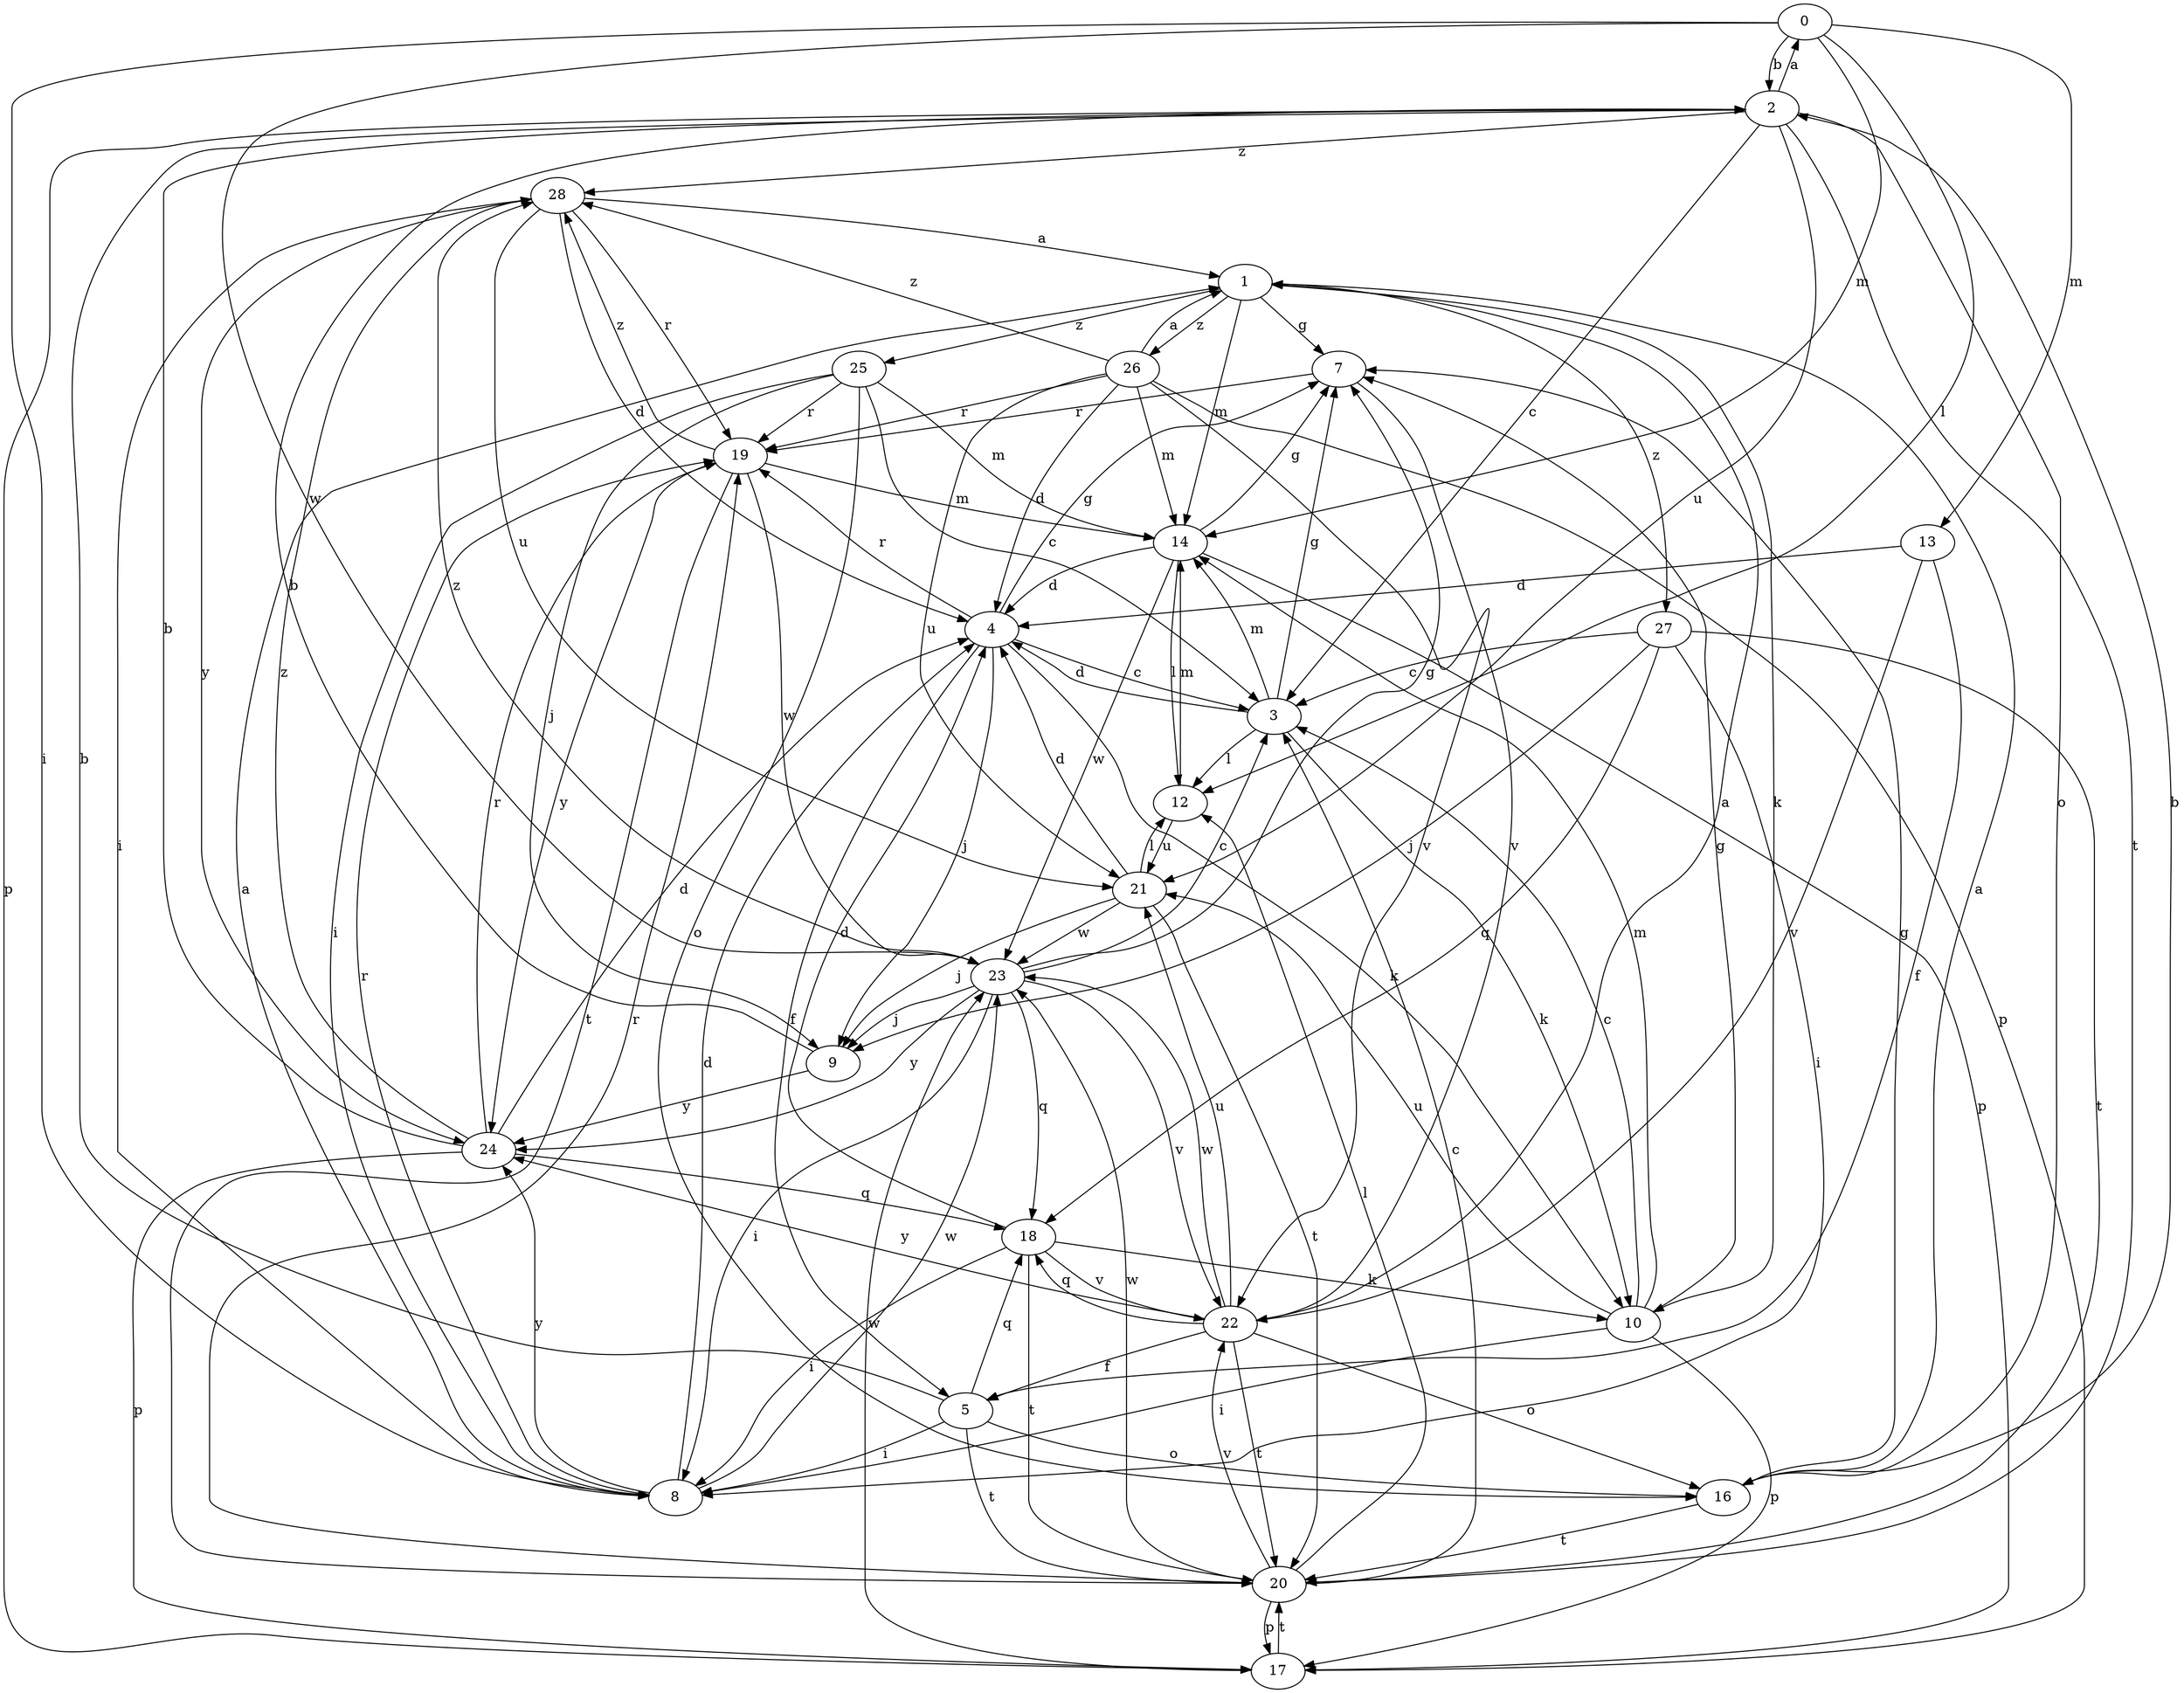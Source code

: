 strict digraph  {
0;
1;
2;
3;
4;
5;
7;
8;
9;
10;
12;
13;
14;
16;
17;
18;
19;
20;
21;
22;
23;
24;
25;
26;
27;
28;
0 -> 2  [label=b];
0 -> 8  [label=i];
0 -> 12  [label=l];
0 -> 13  [label=m];
0 -> 14  [label=m];
0 -> 23  [label=w];
1 -> 7  [label=g];
1 -> 10  [label=k];
1 -> 14  [label=m];
1 -> 25  [label=z];
1 -> 26  [label=z];
1 -> 27  [label=z];
2 -> 0  [label=a];
2 -> 3  [label=c];
2 -> 16  [label=o];
2 -> 17  [label=p];
2 -> 20  [label=t];
2 -> 21  [label=u];
2 -> 28  [label=z];
3 -> 4  [label=d];
3 -> 7  [label=g];
3 -> 10  [label=k];
3 -> 12  [label=l];
3 -> 14  [label=m];
4 -> 3  [label=c];
4 -> 5  [label=f];
4 -> 7  [label=g];
4 -> 9  [label=j];
4 -> 10  [label=k];
4 -> 19  [label=r];
5 -> 2  [label=b];
5 -> 8  [label=i];
5 -> 16  [label=o];
5 -> 18  [label=q];
5 -> 20  [label=t];
7 -> 19  [label=r];
7 -> 22  [label=v];
8 -> 1  [label=a];
8 -> 4  [label=d];
8 -> 19  [label=r];
8 -> 23  [label=w];
8 -> 24  [label=y];
9 -> 2  [label=b];
9 -> 24  [label=y];
10 -> 3  [label=c];
10 -> 7  [label=g];
10 -> 8  [label=i];
10 -> 14  [label=m];
10 -> 17  [label=p];
10 -> 21  [label=u];
12 -> 14  [label=m];
12 -> 21  [label=u];
13 -> 4  [label=d];
13 -> 5  [label=f];
13 -> 22  [label=v];
14 -> 4  [label=d];
14 -> 7  [label=g];
14 -> 12  [label=l];
14 -> 17  [label=p];
14 -> 23  [label=w];
16 -> 1  [label=a];
16 -> 2  [label=b];
16 -> 7  [label=g];
16 -> 20  [label=t];
17 -> 20  [label=t];
17 -> 23  [label=w];
18 -> 4  [label=d];
18 -> 8  [label=i];
18 -> 10  [label=k];
18 -> 20  [label=t];
18 -> 22  [label=v];
19 -> 14  [label=m];
19 -> 20  [label=t];
19 -> 23  [label=w];
19 -> 24  [label=y];
19 -> 28  [label=z];
20 -> 3  [label=c];
20 -> 12  [label=l];
20 -> 17  [label=p];
20 -> 19  [label=r];
20 -> 22  [label=v];
20 -> 23  [label=w];
21 -> 4  [label=d];
21 -> 9  [label=j];
21 -> 12  [label=l];
21 -> 20  [label=t];
21 -> 23  [label=w];
22 -> 1  [label=a];
22 -> 5  [label=f];
22 -> 16  [label=o];
22 -> 18  [label=q];
22 -> 20  [label=t];
22 -> 21  [label=u];
22 -> 23  [label=w];
22 -> 24  [label=y];
23 -> 3  [label=c];
23 -> 7  [label=g];
23 -> 8  [label=i];
23 -> 9  [label=j];
23 -> 18  [label=q];
23 -> 22  [label=v];
23 -> 24  [label=y];
23 -> 28  [label=z];
24 -> 2  [label=b];
24 -> 4  [label=d];
24 -> 17  [label=p];
24 -> 18  [label=q];
24 -> 19  [label=r];
24 -> 28  [label=z];
25 -> 3  [label=c];
25 -> 8  [label=i];
25 -> 9  [label=j];
25 -> 14  [label=m];
25 -> 16  [label=o];
25 -> 19  [label=r];
26 -> 1  [label=a];
26 -> 4  [label=d];
26 -> 14  [label=m];
26 -> 17  [label=p];
26 -> 19  [label=r];
26 -> 21  [label=u];
26 -> 22  [label=v];
26 -> 28  [label=z];
27 -> 3  [label=c];
27 -> 8  [label=i];
27 -> 9  [label=j];
27 -> 18  [label=q];
27 -> 20  [label=t];
28 -> 1  [label=a];
28 -> 4  [label=d];
28 -> 8  [label=i];
28 -> 19  [label=r];
28 -> 21  [label=u];
28 -> 24  [label=y];
}
